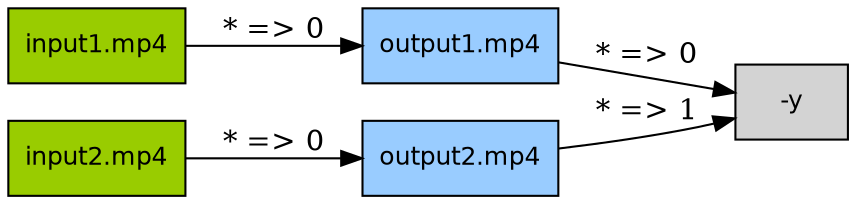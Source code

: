 digraph {
	rankdir=LR
	fontname=Helvetica
	fontsize=12
	"3eeed28a3f74e554" [label="input1.mp4" fillcolor="#99cc00" fontname=Helvetica fontsize=12 shape=box style=filled]
	"582b34bd6506058b" [label="input2.mp4" fillcolor="#99cc00" fontname=Helvetica fontsize=12 shape=box style=filled]
	"36304e0da688b87" [label="output1.mp4" fillcolor="#99ccff" fontname=Helvetica fontsize=12 shape=box style=filled]
	"5a8b1f37c9402ea6" [label="output2.mp4" fillcolor="#99ccff" fontname=Helvetica fontsize=12 shape=box style=filled]
	"197f502c15dece25" [label="-y" fontname=Helvetica fontsize=12 shape=box style=filled]
	"3eeed28a3f74e554" -> "36304e0da688b87" [label="* => 0"]
	"582b34bd6506058b" -> "5a8b1f37c9402ea6" [label="* => 0"]
	"36304e0da688b87" -> "197f502c15dece25" [label="* => 0"]
	"5a8b1f37c9402ea6" -> "197f502c15dece25" [label="* => 1"]
}

